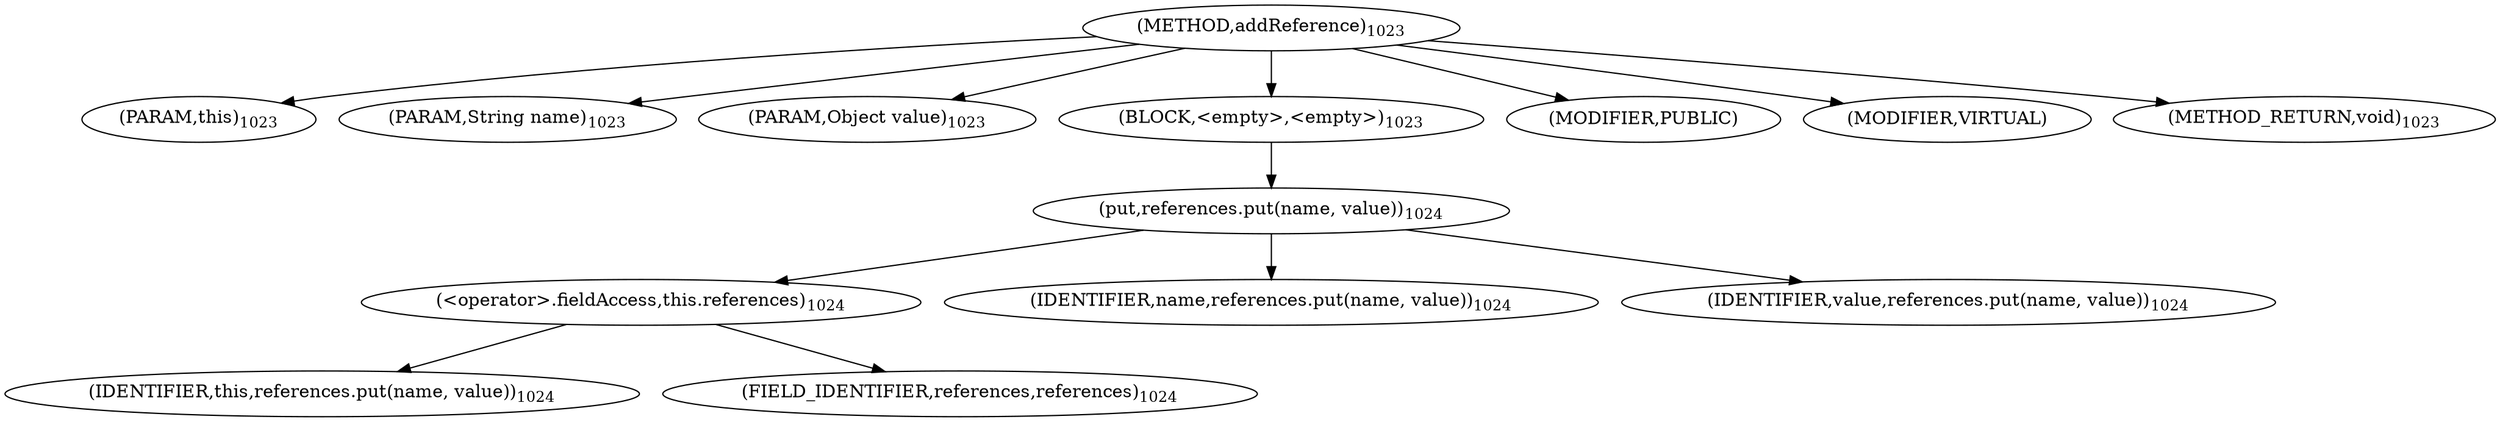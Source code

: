 digraph "addReference" {  
"2950" [label = <(METHOD,addReference)<SUB>1023</SUB>> ]
"2951" [label = <(PARAM,this)<SUB>1023</SUB>> ]
"2952" [label = <(PARAM,String name)<SUB>1023</SUB>> ]
"2953" [label = <(PARAM,Object value)<SUB>1023</SUB>> ]
"2954" [label = <(BLOCK,&lt;empty&gt;,&lt;empty&gt;)<SUB>1023</SUB>> ]
"2955" [label = <(put,references.put(name, value))<SUB>1024</SUB>> ]
"2956" [label = <(&lt;operator&gt;.fieldAccess,this.references)<SUB>1024</SUB>> ]
"2957" [label = <(IDENTIFIER,this,references.put(name, value))<SUB>1024</SUB>> ]
"2958" [label = <(FIELD_IDENTIFIER,references,references)<SUB>1024</SUB>> ]
"2959" [label = <(IDENTIFIER,name,references.put(name, value))<SUB>1024</SUB>> ]
"2960" [label = <(IDENTIFIER,value,references.put(name, value))<SUB>1024</SUB>> ]
"2961" [label = <(MODIFIER,PUBLIC)> ]
"2962" [label = <(MODIFIER,VIRTUAL)> ]
"2963" [label = <(METHOD_RETURN,void)<SUB>1023</SUB>> ]
  "2950" -> "2951" 
  "2950" -> "2952" 
  "2950" -> "2953" 
  "2950" -> "2954" 
  "2950" -> "2961" 
  "2950" -> "2962" 
  "2950" -> "2963" 
  "2954" -> "2955" 
  "2955" -> "2956" 
  "2955" -> "2959" 
  "2955" -> "2960" 
  "2956" -> "2957" 
  "2956" -> "2958" 
}
